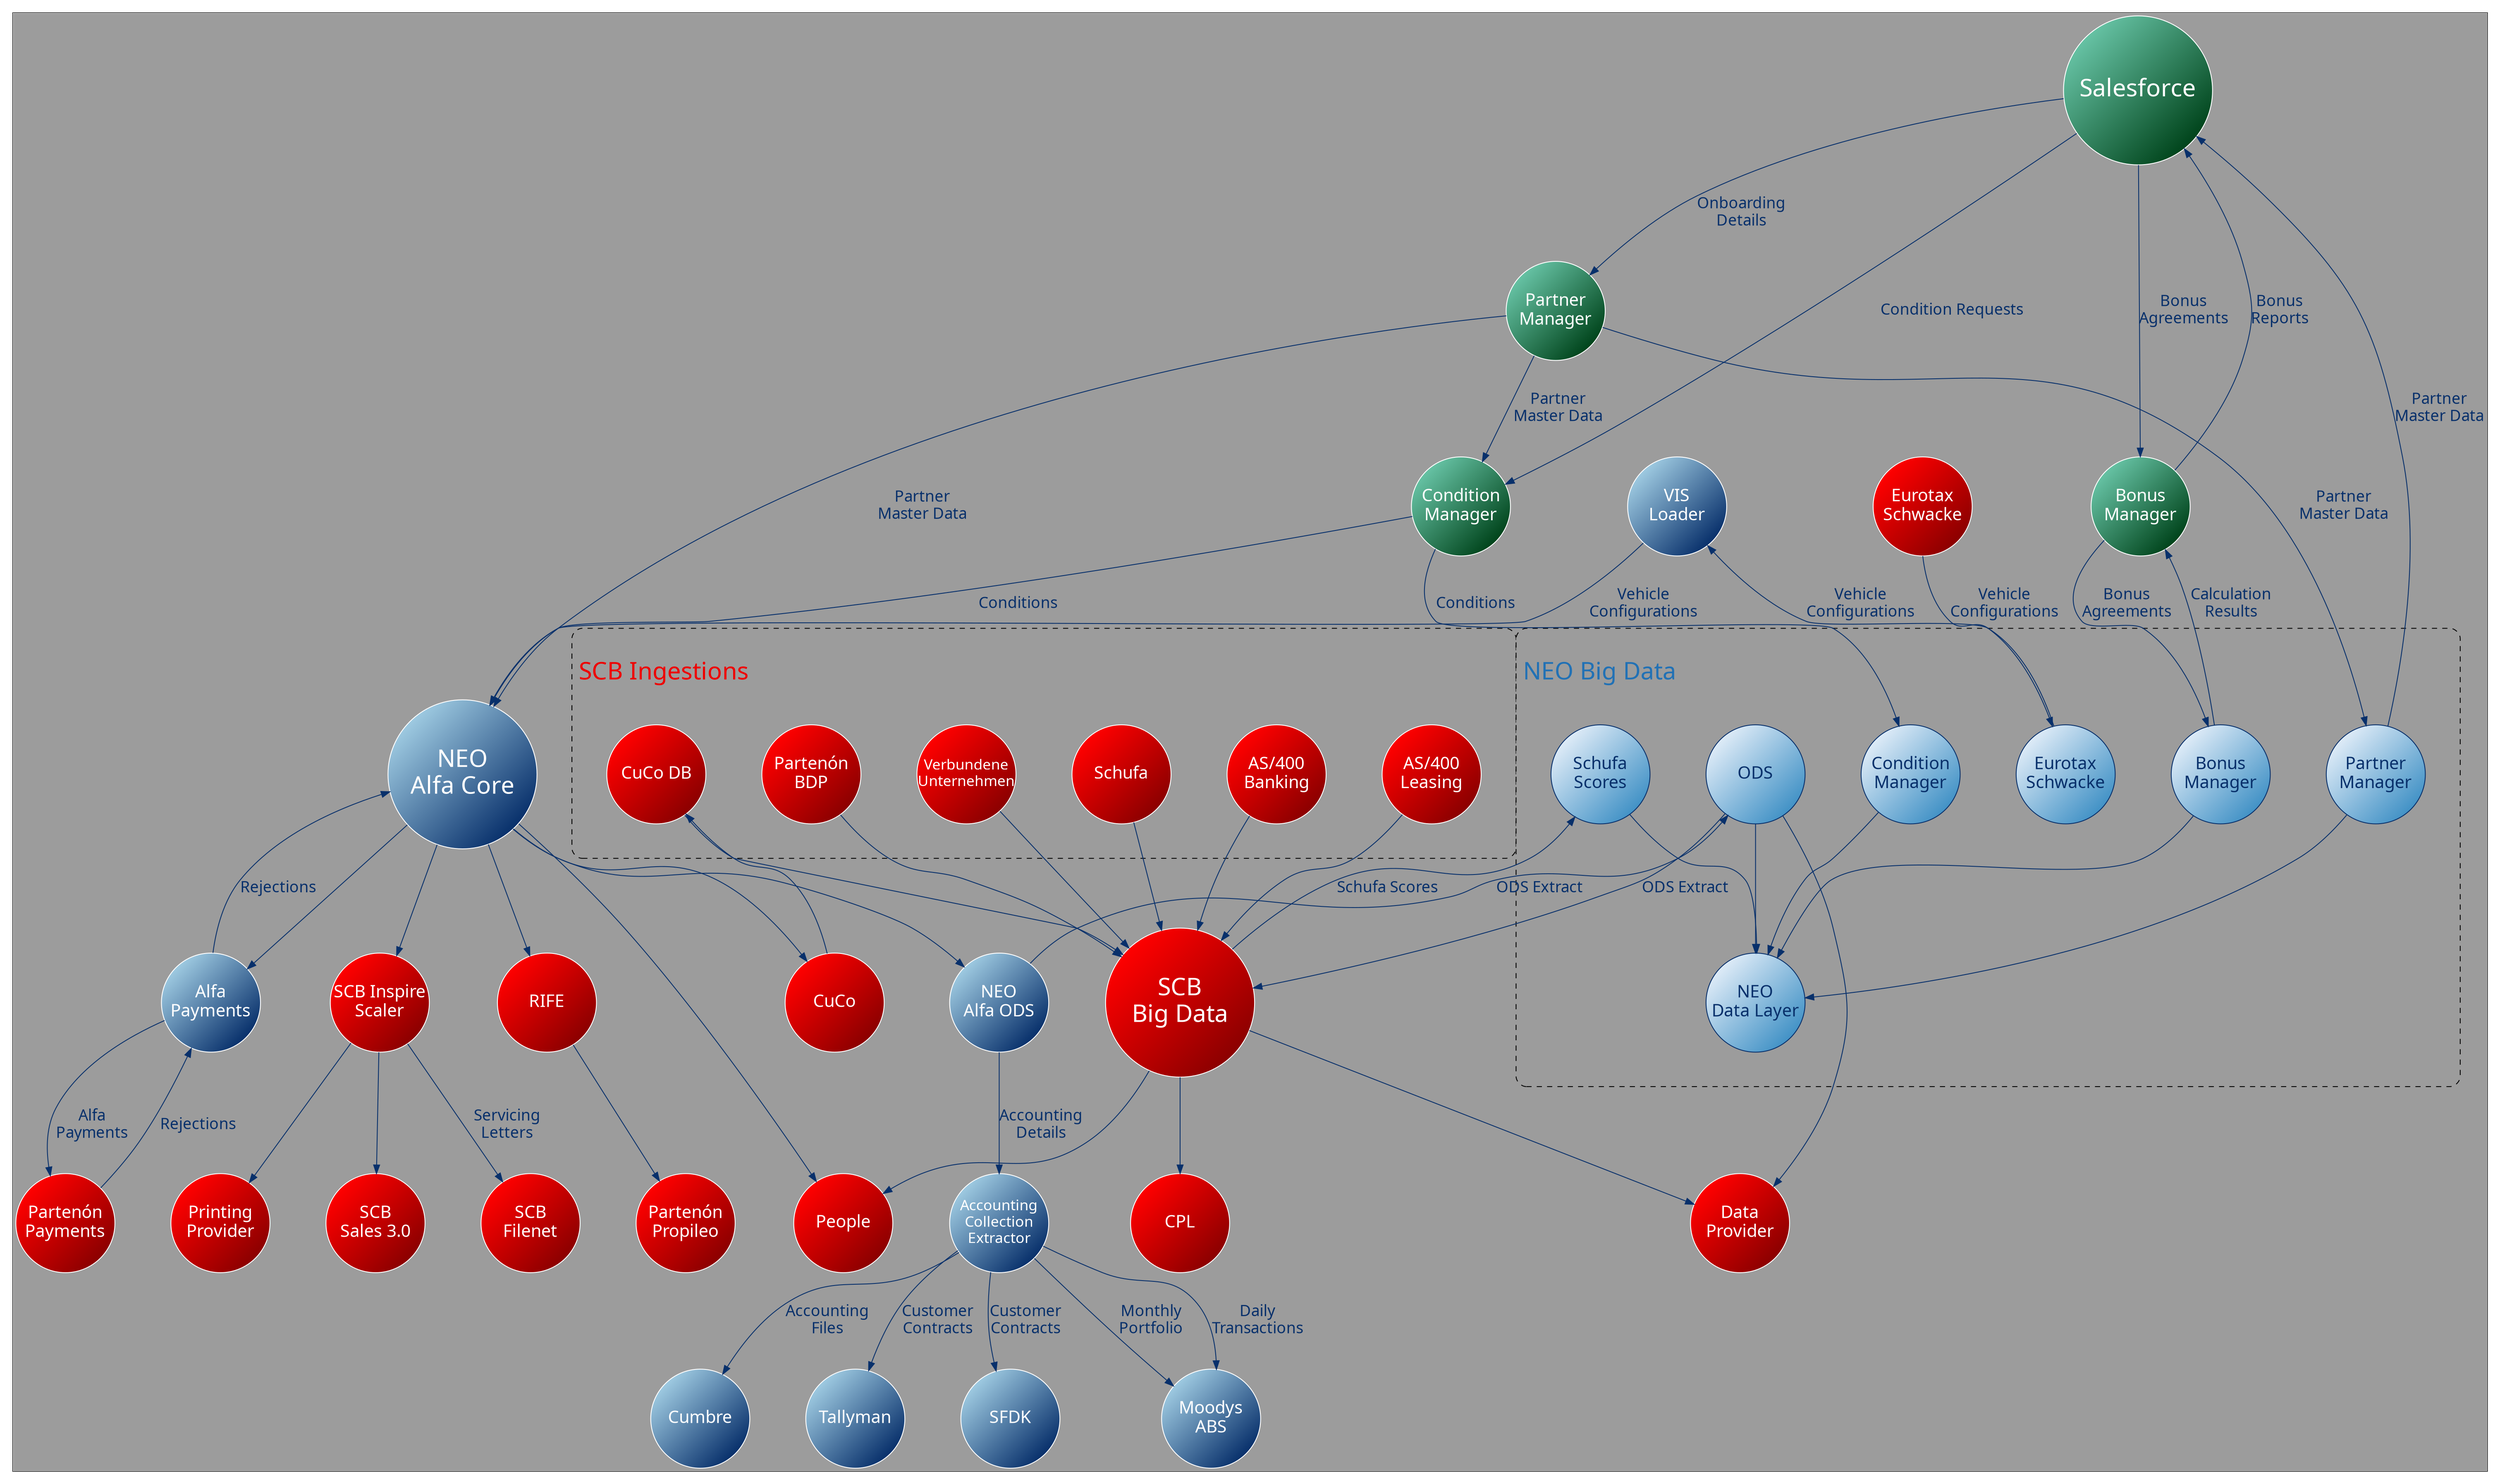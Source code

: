 digraph graph_name {
  graph [
    charset = "UTF-8",
    //label = "NEO Dataflows",
    labelloc = "t",
    labeljust = "c",
    colorscheme = "blues9",
    bgcolor = "#9c9c9c",
    fontpath = "/usr/local/share/fonts",
    fontname = "Calibri",
    fontcolor = 9,
    fontsize = 64,
    style = "filled",
    rankdir = TB,
    margin = 0.2,
    splines = spline,
    ranksep = 1.0,
    nodesep = 0.9
  ];

  node [
    shape = circle,
    colorscheme = "blues9",
    style = "filled",
    fontname = "Calibri",
    fontsize = 20,
    fontcolor = white,
    color = "white",
    fillcolor = "4:9",
    fixedsize = true,
    gradientangle = 315,
    height = 1.6,
    width = 1.6
  ];

  edge [
    colorscheme = "blues9",
    arrowhead = normal,
    style = solid,
    fontname = "Calibri",
    fontsize = 18,
    fontcolor = 9,
    color = 9,
    labelfloat = false,
    labeldistance = 25,
    labelangle = 1,
    labeljust = "c"
  ];

//Node definitions
scb_bd [label = "SCB\nBig Data", colorscheme = "X11", fillcolor = "red:red4", height = 2.4, width = 2.4, fontsize = 28];
scb_cpl [label = "CPL", colorscheme = "X11", fillcolor = "red:red4"];
scb_dp [label = "Data\nProvider", colorscheme = "X11", fillcolor = "red:red4"];

subgraph cluster_scb_ingestion {
    label = "\nSCB Ingestions";
    labelloc = "t";
    labeljust = "l";
    fontsize = 28;
    colorscheme = "X11";
    fontcolor = "red2";
    style = "rounded,dashed";
    margin = 40;
 
    scb_as400b [label = "AS/400\nBanking", colorscheme = "X11", fillcolor = "red:red4"];
    scb_as400l [label = "AS/400\nLeasing", colorscheme = "X11", fillcolor = "red:red4"];
    scb_ptn_bdp [label = "Partenón\nBDP", colorscheme = "X11", fillcolor = "red:red4"];
    scb_vu [label = "Verbundene\nUnternehmen", fontsize = 17, colorscheme = "X11", fillcolor = "red:red4"];
    scb_cuco_db [label = "CuCo DB", colorscheme = "X11", fillcolor = "red:red4"];
    ext_schufa [label = "Schufa", colorscheme = "X11", fillcolor = "red:red4"];
}

scb_cuco [label = "CuCo", colorscheme = "X11", fillcolor = "red:red4"];
scb_people [label = "People", colorscheme = "X11", fillcolor = "red:red4"];
scb_inspire [label = "SCB Inspire\nScaler", colorscheme = "X11", fillcolor = "red:red4"];
scb_sales30 [label = "SCB\nSales 3.0", colorscheme = "X11", fillcolor = "red:red4"];
scb_filenet [label = "SCB\nFilenet", colorscheme = "X11", fillcolor = "red:red4"];
scb_rife [label = "RIFE", colorscheme = "X11", fillcolor = "red:red4"];

sf [label = "Salesforce", colorscheme = "bugn9", fillcolor = "5:9", height = 2.4, width = 2.4, fontsize = 28];

subgraph cluster_neo_bd {
    label = "\nNEO Big Data";
    labelloc = "t";
    labeljust = "l";
    fontsize = 28;
    colorscheme = "blues9";
    fontcolor = 7;
    style = "rounded,dashed";
    margin = 40;
    
    neo_bd_ndl [label = "NEO\nData Layer", colorscheme = "blues9", color = 9, fontcolor = 9, fillcolor = "2:6"];
    neo_bd_ods [label = "ODS", colorscheme = "blues9", color = 9, fontcolor = 9, fillcolor = "2:6"];
    neo_bd_pm [label = "Partner\nManager", colorscheme = "blues9", color = 9, fontcolor = 9, fillcolor = "2:6"];
    neo_bd_cm [label = "Condition\nManager", colorscheme = "blues9", color = 9, fontcolor = 9, fillcolor = "2:6"];
    neo_bd_bm [label = "Bonus\nManager", colorscheme = "blues9", color = 9, fontcolor = 9, fillcolor = "2:6"];
    neo_bd_schufa [label = "Schufa\nScores", colorscheme = "blues9", color = 9, fontcolor = 9, fillcolor = "2:6"];
    neo_bd_schwacke [label = "Eurotax\nSchwacke", colorscheme = "blues9", color = 9, fontcolor = 9, fillcolor = "2:6"];
    neo_bd_ods -> neo_bd_ndl;
    neo_bd_pm -> neo_bd_ndl;
    neo_bd_cm -> neo_bd_ndl;
    neo_bd_bm -> neo_bd_ndl;
    neo_bd_schufa -> neo_bd_ndl;
}

neo_pm [label = "Partner\nManager", colorscheme = "bugn9", fillcolor = "5:9"];
neo_cm [label = "Condition\nManager", colorscheme = "bugn9", fillcolor = "5:9"];
neo_bm [label = "Bonus\nManager", colorscheme = "bugn9", fillcolor = "5:9"];
neo_alfa_core [label = "NEO\nAlfa Core", height = 2.4, width = 2.4, fontsize = 28];
neo_alfa_ods [label = "NEO\nAlfa ODS"];
neo_alfa_payments_connector [label = "Alfa\nPayments"];
neo_ace [label = "Accounting\nCollection\nExtractor", fontsize = 17];
neo_vis [label = "VIS\nLoader"];

ptn_payments [label = "Partenón\nPayments", colorscheme = "X11", fillcolor = "red:red4"];
ptn_propileo [label = "Partenón\nPropileo", colorscheme = "X11", fillcolor = "red:red4"];

ext_printing_provider [label = "Printing\nProvider", colorscheme = "X11", fillcolor = "red:red4"];
ext_schwacke [label = "Eurotax\nSchwacke", colorscheme = "X11", fillcolor = "red:red4"];


//Edge definitions
scb_as400b -> scb_bd;
scb_as400l -> scb_bd;
scb_ptn_bdp -> scb_bd;
scb_cuco_db -> scb_bd;
scb_vu -> scb_bd;
ext_schufa -> scb_bd;
ext_schwacke -> neo_bd_schwacke [label = "Vehicle\nConfigurations"];
neo_bd_schwacke -> neo_vis [label = "Vehicle\nConfigurations"];
neo_vis -> neo_alfa_core [label = "Vehicle\nConfigurations"];

sf -> neo_pm [label = "Onboarding\nDetails"];
sf -> neo_bm [label = "Bonus\nAgreements"];
sf -> neo_cm [label = "Condition Requests"];

neo_pm -> neo_alfa_core [label = "Partner\nMaster Data"];
neo_pm -> neo_cm [label = "Partner\nMaster Data"];
neo_pm -> neo_bd_pm [label = "Partner\nMaster Data"];
neo_bd_pm -> sf [label = "Partner\nMaster Data"];

neo_bm -> neo_bd_bm [label = "Bonus\nAgreements"];
neo_bd_bm -> neo_bm [label = "Calculation\nResults"]
neo_bm -> sf [label = "Bonus\nReports"];
neo_cm -> neo_bd_cm [label = "Conditions"];
neo_cm -> neo_alfa_core [label = "Conditions"];

neo_alfa_core -> neo_alfa_payments_connector;
neo_alfa_core -> scb_inspire;
neo_alfa_core -> scb_cuco;
scb_cuco -> scb_cuco_db;
neo_alfa_core -> scb_people;
neo_alfa_core -> neo_alfa_ods;
neo_alfa_core -> scb_rife;
scb_rife -> ptn_propileo;

scb_inspire -> scb_filenet [label = "Servicing\nLetters"];
scb_inspire -> scb_sales30
scb_inspire -> ext_printing_provider

neo_alfa_payments_connector  -> ptn_payments [label = "Alfa\nPayments"];
ptn_payments  -> neo_alfa_payments_connector [label = "Rejections"];
neo_alfa_payments_connector -> neo_alfa_core [label = "Rejections"];

neo_alfa_ods -> neo_bd_ods [label = "ODS Extract"];
neo_bd_ods -> scb_bd [label = "ODS Extract"];
neo_bd_ods -> scb_dp;

scb_bd -> scb_cpl;
scb_bd -> scb_dp;
scb_bd -> scb_people;
scb_bd -> neo_bd_schufa [label = "Schufa Scores"];

neo_alfa_ods -> neo_ace [label = "Accounting\nDetails"];
neo_ace -> Cumbre [label = "Accounting\nFiles"];
neo_ace -> Tallyman [label = "Customer\nContracts"];
neo_ace -> SFDK [label = "Customer\nContracts"];
neo_ace -> "Moodys\nABS" [label = "Daily\nTransactions"];
neo_ace -> "Moodys\nABS" [label = "Monthly\nPortfolio"];

}
